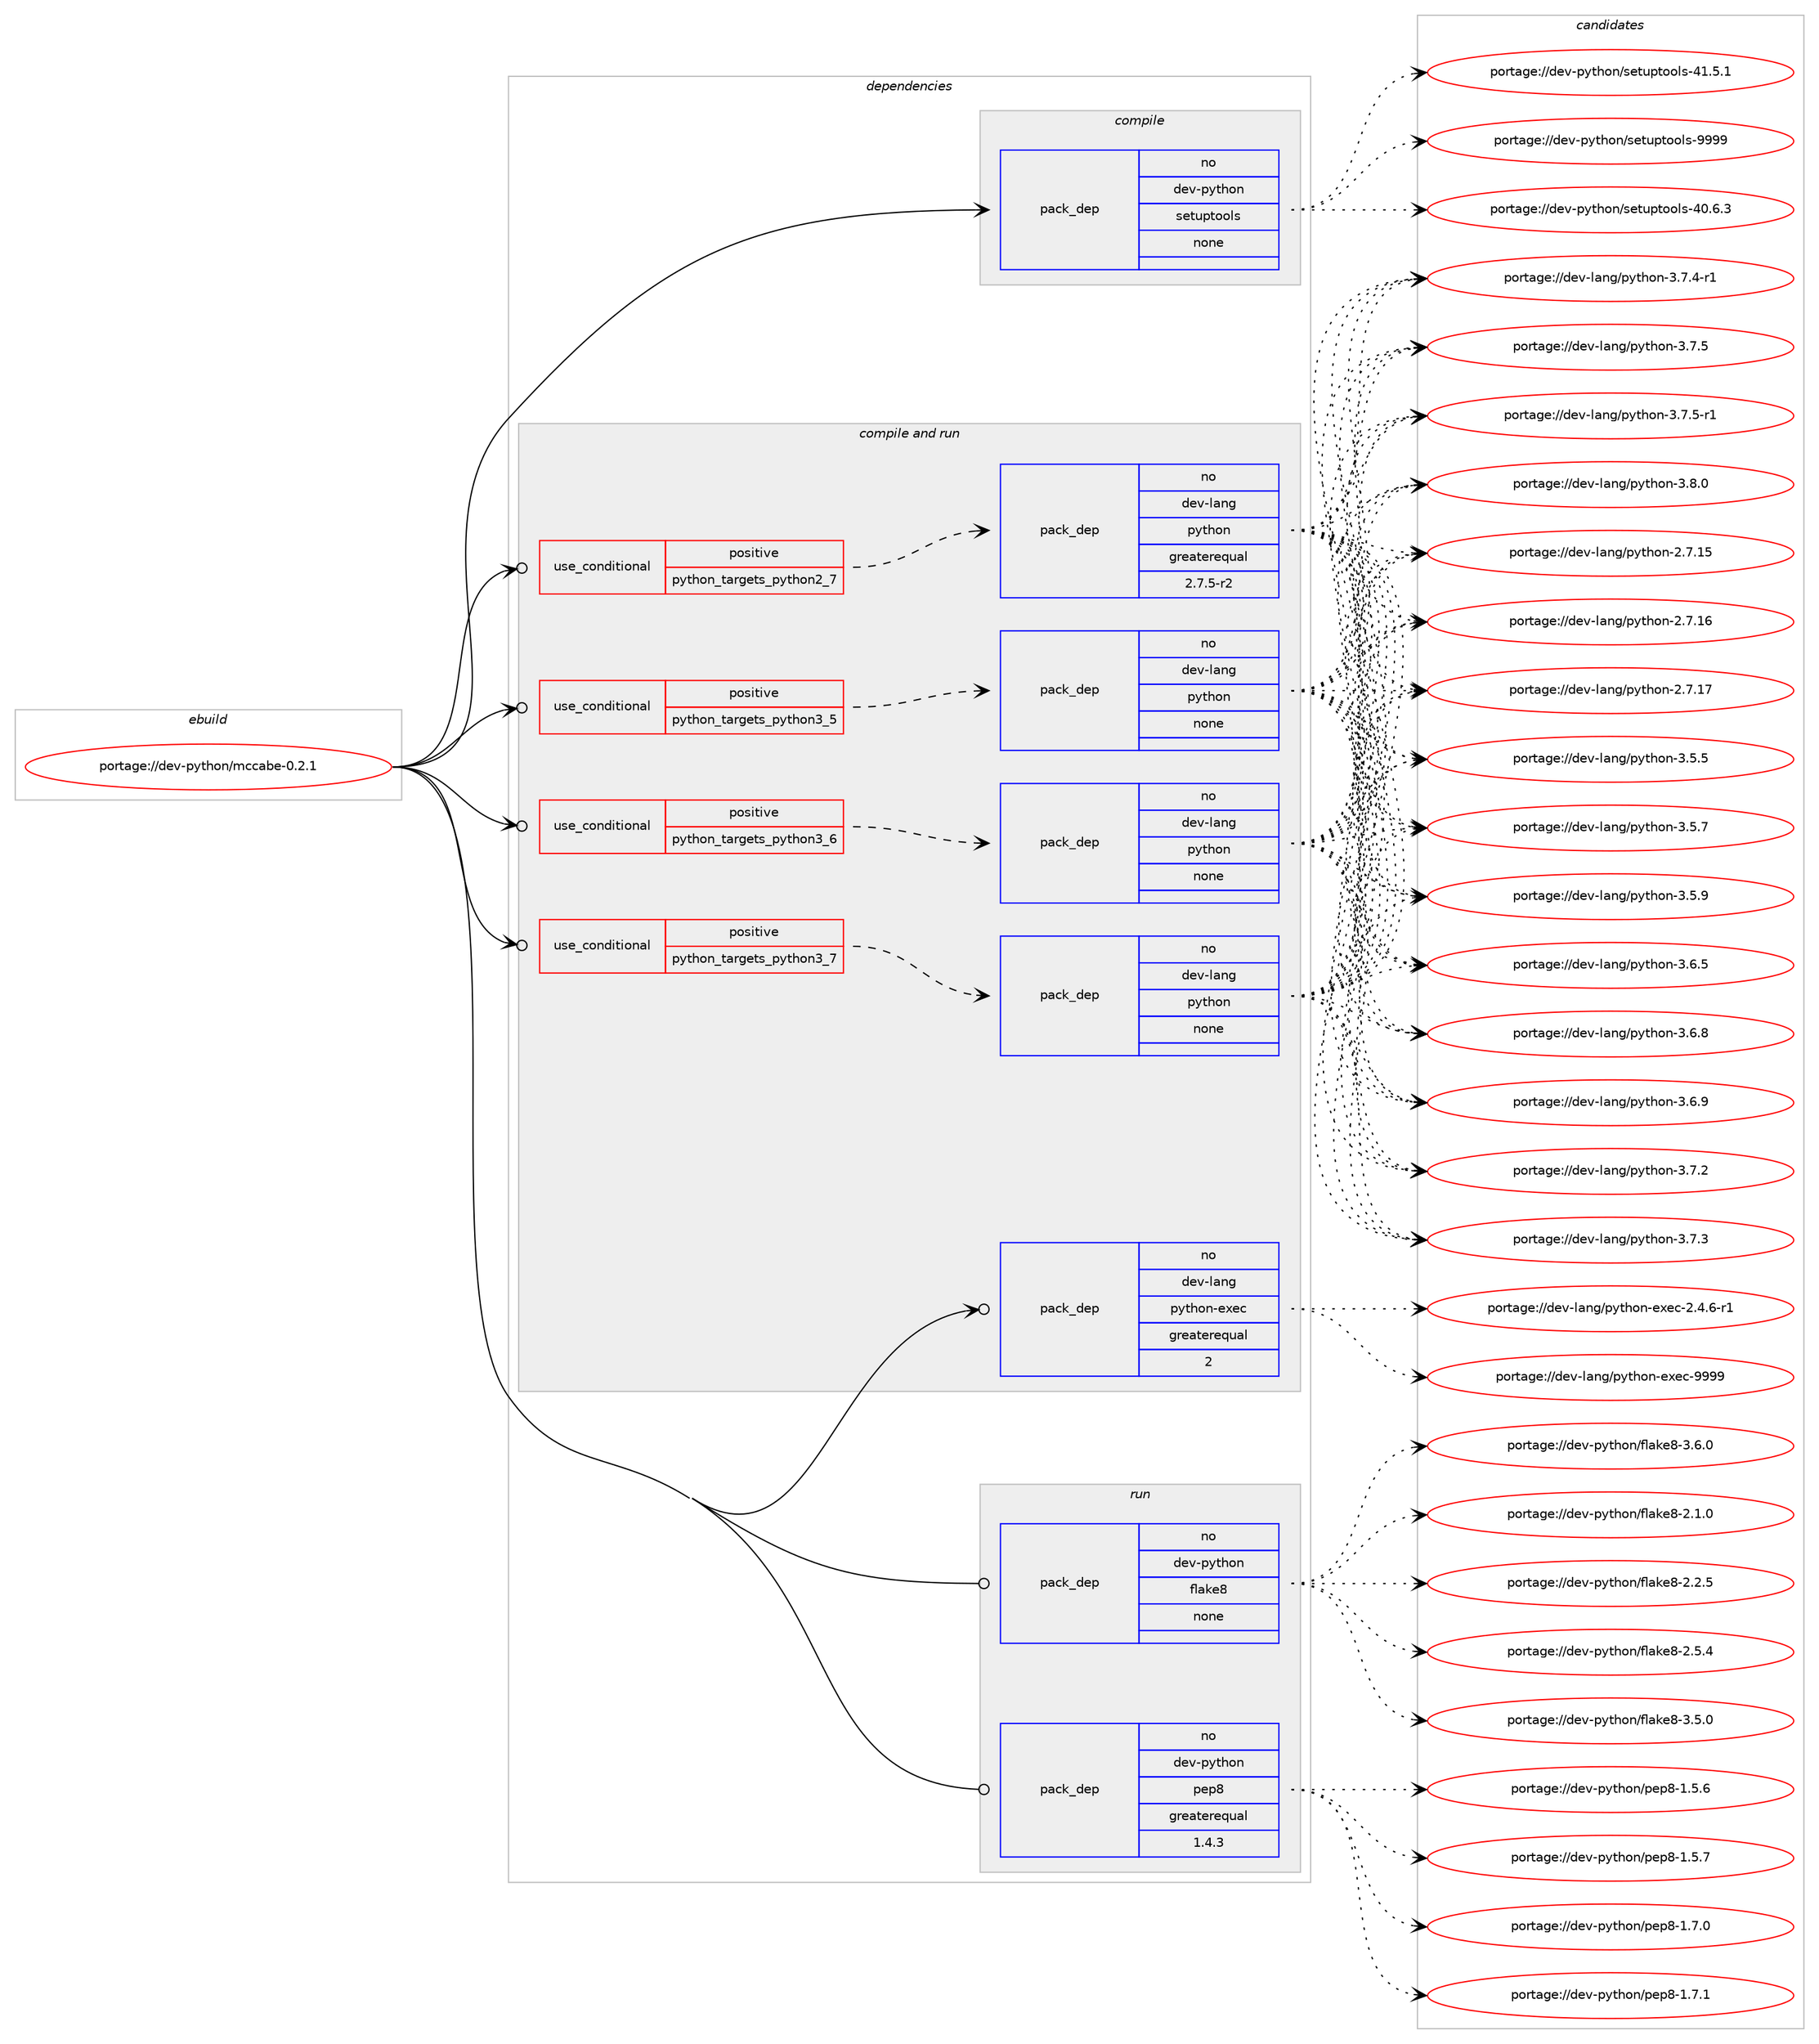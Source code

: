 digraph prolog {

# *************
# Graph options
# *************

newrank=true;
concentrate=true;
compound=true;
graph [rankdir=LR,fontname=Helvetica,fontsize=10,ranksep=1.5];#, ranksep=2.5, nodesep=0.2];
edge  [arrowhead=vee];
node  [fontname=Helvetica,fontsize=10];

# **********
# The ebuild
# **********

subgraph cluster_leftcol {
color=gray;
rank=same;
label=<<i>ebuild</i>>;
id [label="portage://dev-python/mccabe-0.2.1", color=red, width=4, href="../dev-python/mccabe-0.2.1.svg"];
}

# ****************
# The dependencies
# ****************

subgraph cluster_midcol {
color=gray;
label=<<i>dependencies</i>>;
subgraph cluster_compile {
fillcolor="#eeeeee";
style=filled;
label=<<i>compile</i>>;
subgraph pack114198 {
dependency149210 [label=<<TABLE BORDER="0" CELLBORDER="1" CELLSPACING="0" CELLPADDING="4" WIDTH="220"><TR><TD ROWSPAN="6" CELLPADDING="30">pack_dep</TD></TR><TR><TD WIDTH="110">no</TD></TR><TR><TD>dev-python</TD></TR><TR><TD>setuptools</TD></TR><TR><TD>none</TD></TR><TR><TD></TD></TR></TABLE>>, shape=none, color=blue];
}
id:e -> dependency149210:w [weight=20,style="solid",arrowhead="vee"];
}
subgraph cluster_compileandrun {
fillcolor="#eeeeee";
style=filled;
label=<<i>compile and run</i>>;
subgraph cond31686 {
dependency149211 [label=<<TABLE BORDER="0" CELLBORDER="1" CELLSPACING="0" CELLPADDING="4"><TR><TD ROWSPAN="3" CELLPADDING="10">use_conditional</TD></TR><TR><TD>positive</TD></TR><TR><TD>python_targets_python2_7</TD></TR></TABLE>>, shape=none, color=red];
subgraph pack114199 {
dependency149212 [label=<<TABLE BORDER="0" CELLBORDER="1" CELLSPACING="0" CELLPADDING="4" WIDTH="220"><TR><TD ROWSPAN="6" CELLPADDING="30">pack_dep</TD></TR><TR><TD WIDTH="110">no</TD></TR><TR><TD>dev-lang</TD></TR><TR><TD>python</TD></TR><TR><TD>greaterequal</TD></TR><TR><TD>2.7.5-r2</TD></TR></TABLE>>, shape=none, color=blue];
}
dependency149211:e -> dependency149212:w [weight=20,style="dashed",arrowhead="vee"];
}
id:e -> dependency149211:w [weight=20,style="solid",arrowhead="odotvee"];
subgraph cond31687 {
dependency149213 [label=<<TABLE BORDER="0" CELLBORDER="1" CELLSPACING="0" CELLPADDING="4"><TR><TD ROWSPAN="3" CELLPADDING="10">use_conditional</TD></TR><TR><TD>positive</TD></TR><TR><TD>python_targets_python3_5</TD></TR></TABLE>>, shape=none, color=red];
subgraph pack114200 {
dependency149214 [label=<<TABLE BORDER="0" CELLBORDER="1" CELLSPACING="0" CELLPADDING="4" WIDTH="220"><TR><TD ROWSPAN="6" CELLPADDING="30">pack_dep</TD></TR><TR><TD WIDTH="110">no</TD></TR><TR><TD>dev-lang</TD></TR><TR><TD>python</TD></TR><TR><TD>none</TD></TR><TR><TD></TD></TR></TABLE>>, shape=none, color=blue];
}
dependency149213:e -> dependency149214:w [weight=20,style="dashed",arrowhead="vee"];
}
id:e -> dependency149213:w [weight=20,style="solid",arrowhead="odotvee"];
subgraph cond31688 {
dependency149215 [label=<<TABLE BORDER="0" CELLBORDER="1" CELLSPACING="0" CELLPADDING="4"><TR><TD ROWSPAN="3" CELLPADDING="10">use_conditional</TD></TR><TR><TD>positive</TD></TR><TR><TD>python_targets_python3_6</TD></TR></TABLE>>, shape=none, color=red];
subgraph pack114201 {
dependency149216 [label=<<TABLE BORDER="0" CELLBORDER="1" CELLSPACING="0" CELLPADDING="4" WIDTH="220"><TR><TD ROWSPAN="6" CELLPADDING="30">pack_dep</TD></TR><TR><TD WIDTH="110">no</TD></TR><TR><TD>dev-lang</TD></TR><TR><TD>python</TD></TR><TR><TD>none</TD></TR><TR><TD></TD></TR></TABLE>>, shape=none, color=blue];
}
dependency149215:e -> dependency149216:w [weight=20,style="dashed",arrowhead="vee"];
}
id:e -> dependency149215:w [weight=20,style="solid",arrowhead="odotvee"];
subgraph cond31689 {
dependency149217 [label=<<TABLE BORDER="0" CELLBORDER="1" CELLSPACING="0" CELLPADDING="4"><TR><TD ROWSPAN="3" CELLPADDING="10">use_conditional</TD></TR><TR><TD>positive</TD></TR><TR><TD>python_targets_python3_7</TD></TR></TABLE>>, shape=none, color=red];
subgraph pack114202 {
dependency149218 [label=<<TABLE BORDER="0" CELLBORDER="1" CELLSPACING="0" CELLPADDING="4" WIDTH="220"><TR><TD ROWSPAN="6" CELLPADDING="30">pack_dep</TD></TR><TR><TD WIDTH="110">no</TD></TR><TR><TD>dev-lang</TD></TR><TR><TD>python</TD></TR><TR><TD>none</TD></TR><TR><TD></TD></TR></TABLE>>, shape=none, color=blue];
}
dependency149217:e -> dependency149218:w [weight=20,style="dashed",arrowhead="vee"];
}
id:e -> dependency149217:w [weight=20,style="solid",arrowhead="odotvee"];
subgraph pack114203 {
dependency149219 [label=<<TABLE BORDER="0" CELLBORDER="1" CELLSPACING="0" CELLPADDING="4" WIDTH="220"><TR><TD ROWSPAN="6" CELLPADDING="30">pack_dep</TD></TR><TR><TD WIDTH="110">no</TD></TR><TR><TD>dev-lang</TD></TR><TR><TD>python-exec</TD></TR><TR><TD>greaterequal</TD></TR><TR><TD>2</TD></TR></TABLE>>, shape=none, color=blue];
}
id:e -> dependency149219:w [weight=20,style="solid",arrowhead="odotvee"];
}
subgraph cluster_run {
fillcolor="#eeeeee";
style=filled;
label=<<i>run</i>>;
subgraph pack114204 {
dependency149220 [label=<<TABLE BORDER="0" CELLBORDER="1" CELLSPACING="0" CELLPADDING="4" WIDTH="220"><TR><TD ROWSPAN="6" CELLPADDING="30">pack_dep</TD></TR><TR><TD WIDTH="110">no</TD></TR><TR><TD>dev-python</TD></TR><TR><TD>flake8</TD></TR><TR><TD>none</TD></TR><TR><TD></TD></TR></TABLE>>, shape=none, color=blue];
}
id:e -> dependency149220:w [weight=20,style="solid",arrowhead="odot"];
subgraph pack114205 {
dependency149221 [label=<<TABLE BORDER="0" CELLBORDER="1" CELLSPACING="0" CELLPADDING="4" WIDTH="220"><TR><TD ROWSPAN="6" CELLPADDING="30">pack_dep</TD></TR><TR><TD WIDTH="110">no</TD></TR><TR><TD>dev-python</TD></TR><TR><TD>pep8</TD></TR><TR><TD>greaterequal</TD></TR><TR><TD>1.4.3</TD></TR></TABLE>>, shape=none, color=blue];
}
id:e -> dependency149221:w [weight=20,style="solid",arrowhead="odot"];
}
}

# **************
# The candidates
# **************

subgraph cluster_choices {
rank=same;
color=gray;
label=<<i>candidates</i>>;

subgraph choice114198 {
color=black;
nodesep=1;
choiceportage100101118451121211161041111104711510111611711211611111110811545524846544651 [label="portage://dev-python/setuptools-40.6.3", color=red, width=4,href="../dev-python/setuptools-40.6.3.svg"];
choiceportage100101118451121211161041111104711510111611711211611111110811545524946534649 [label="portage://dev-python/setuptools-41.5.1", color=red, width=4,href="../dev-python/setuptools-41.5.1.svg"];
choiceportage10010111845112121116104111110471151011161171121161111111081154557575757 [label="portage://dev-python/setuptools-9999", color=red, width=4,href="../dev-python/setuptools-9999.svg"];
dependency149210:e -> choiceportage100101118451121211161041111104711510111611711211611111110811545524846544651:w [style=dotted,weight="100"];
dependency149210:e -> choiceportage100101118451121211161041111104711510111611711211611111110811545524946534649:w [style=dotted,weight="100"];
dependency149210:e -> choiceportage10010111845112121116104111110471151011161171121161111111081154557575757:w [style=dotted,weight="100"];
}
subgraph choice114199 {
color=black;
nodesep=1;
choiceportage10010111845108971101034711212111610411111045504655464953 [label="portage://dev-lang/python-2.7.15", color=red, width=4,href="../dev-lang/python-2.7.15.svg"];
choiceportage10010111845108971101034711212111610411111045504655464954 [label="portage://dev-lang/python-2.7.16", color=red, width=4,href="../dev-lang/python-2.7.16.svg"];
choiceportage10010111845108971101034711212111610411111045504655464955 [label="portage://dev-lang/python-2.7.17", color=red, width=4,href="../dev-lang/python-2.7.17.svg"];
choiceportage100101118451089711010347112121116104111110455146534653 [label="portage://dev-lang/python-3.5.5", color=red, width=4,href="../dev-lang/python-3.5.5.svg"];
choiceportage100101118451089711010347112121116104111110455146534655 [label="portage://dev-lang/python-3.5.7", color=red, width=4,href="../dev-lang/python-3.5.7.svg"];
choiceportage100101118451089711010347112121116104111110455146534657 [label="portage://dev-lang/python-3.5.9", color=red, width=4,href="../dev-lang/python-3.5.9.svg"];
choiceportage100101118451089711010347112121116104111110455146544653 [label="portage://dev-lang/python-3.6.5", color=red, width=4,href="../dev-lang/python-3.6.5.svg"];
choiceportage100101118451089711010347112121116104111110455146544656 [label="portage://dev-lang/python-3.6.8", color=red, width=4,href="../dev-lang/python-3.6.8.svg"];
choiceportage100101118451089711010347112121116104111110455146544657 [label="portage://dev-lang/python-3.6.9", color=red, width=4,href="../dev-lang/python-3.6.9.svg"];
choiceportage100101118451089711010347112121116104111110455146554650 [label="portage://dev-lang/python-3.7.2", color=red, width=4,href="../dev-lang/python-3.7.2.svg"];
choiceportage100101118451089711010347112121116104111110455146554651 [label="portage://dev-lang/python-3.7.3", color=red, width=4,href="../dev-lang/python-3.7.3.svg"];
choiceportage1001011184510897110103471121211161041111104551465546524511449 [label="portage://dev-lang/python-3.7.4-r1", color=red, width=4,href="../dev-lang/python-3.7.4-r1.svg"];
choiceportage100101118451089711010347112121116104111110455146554653 [label="portage://dev-lang/python-3.7.5", color=red, width=4,href="../dev-lang/python-3.7.5.svg"];
choiceportage1001011184510897110103471121211161041111104551465546534511449 [label="portage://dev-lang/python-3.7.5-r1", color=red, width=4,href="../dev-lang/python-3.7.5-r1.svg"];
choiceportage100101118451089711010347112121116104111110455146564648 [label="portage://dev-lang/python-3.8.0", color=red, width=4,href="../dev-lang/python-3.8.0.svg"];
dependency149212:e -> choiceportage10010111845108971101034711212111610411111045504655464953:w [style=dotted,weight="100"];
dependency149212:e -> choiceportage10010111845108971101034711212111610411111045504655464954:w [style=dotted,weight="100"];
dependency149212:e -> choiceportage10010111845108971101034711212111610411111045504655464955:w [style=dotted,weight="100"];
dependency149212:e -> choiceportage100101118451089711010347112121116104111110455146534653:w [style=dotted,weight="100"];
dependency149212:e -> choiceportage100101118451089711010347112121116104111110455146534655:w [style=dotted,weight="100"];
dependency149212:e -> choiceportage100101118451089711010347112121116104111110455146534657:w [style=dotted,weight="100"];
dependency149212:e -> choiceportage100101118451089711010347112121116104111110455146544653:w [style=dotted,weight="100"];
dependency149212:e -> choiceportage100101118451089711010347112121116104111110455146544656:w [style=dotted,weight="100"];
dependency149212:e -> choiceportage100101118451089711010347112121116104111110455146544657:w [style=dotted,weight="100"];
dependency149212:e -> choiceportage100101118451089711010347112121116104111110455146554650:w [style=dotted,weight="100"];
dependency149212:e -> choiceportage100101118451089711010347112121116104111110455146554651:w [style=dotted,weight="100"];
dependency149212:e -> choiceportage1001011184510897110103471121211161041111104551465546524511449:w [style=dotted,weight="100"];
dependency149212:e -> choiceportage100101118451089711010347112121116104111110455146554653:w [style=dotted,weight="100"];
dependency149212:e -> choiceportage1001011184510897110103471121211161041111104551465546534511449:w [style=dotted,weight="100"];
dependency149212:e -> choiceportage100101118451089711010347112121116104111110455146564648:w [style=dotted,weight="100"];
}
subgraph choice114200 {
color=black;
nodesep=1;
choiceportage10010111845108971101034711212111610411111045504655464953 [label="portage://dev-lang/python-2.7.15", color=red, width=4,href="../dev-lang/python-2.7.15.svg"];
choiceportage10010111845108971101034711212111610411111045504655464954 [label="portage://dev-lang/python-2.7.16", color=red, width=4,href="../dev-lang/python-2.7.16.svg"];
choiceportage10010111845108971101034711212111610411111045504655464955 [label="portage://dev-lang/python-2.7.17", color=red, width=4,href="../dev-lang/python-2.7.17.svg"];
choiceportage100101118451089711010347112121116104111110455146534653 [label="portage://dev-lang/python-3.5.5", color=red, width=4,href="../dev-lang/python-3.5.5.svg"];
choiceportage100101118451089711010347112121116104111110455146534655 [label="portage://dev-lang/python-3.5.7", color=red, width=4,href="../dev-lang/python-3.5.7.svg"];
choiceportage100101118451089711010347112121116104111110455146534657 [label="portage://dev-lang/python-3.5.9", color=red, width=4,href="../dev-lang/python-3.5.9.svg"];
choiceportage100101118451089711010347112121116104111110455146544653 [label="portage://dev-lang/python-3.6.5", color=red, width=4,href="../dev-lang/python-3.6.5.svg"];
choiceportage100101118451089711010347112121116104111110455146544656 [label="portage://dev-lang/python-3.6.8", color=red, width=4,href="../dev-lang/python-3.6.8.svg"];
choiceportage100101118451089711010347112121116104111110455146544657 [label="portage://dev-lang/python-3.6.9", color=red, width=4,href="../dev-lang/python-3.6.9.svg"];
choiceportage100101118451089711010347112121116104111110455146554650 [label="portage://dev-lang/python-3.7.2", color=red, width=4,href="../dev-lang/python-3.7.2.svg"];
choiceportage100101118451089711010347112121116104111110455146554651 [label="portage://dev-lang/python-3.7.3", color=red, width=4,href="../dev-lang/python-3.7.3.svg"];
choiceportage1001011184510897110103471121211161041111104551465546524511449 [label="portage://dev-lang/python-3.7.4-r1", color=red, width=4,href="../dev-lang/python-3.7.4-r1.svg"];
choiceportage100101118451089711010347112121116104111110455146554653 [label="portage://dev-lang/python-3.7.5", color=red, width=4,href="../dev-lang/python-3.7.5.svg"];
choiceportage1001011184510897110103471121211161041111104551465546534511449 [label="portage://dev-lang/python-3.7.5-r1", color=red, width=4,href="../dev-lang/python-3.7.5-r1.svg"];
choiceportage100101118451089711010347112121116104111110455146564648 [label="portage://dev-lang/python-3.8.0", color=red, width=4,href="../dev-lang/python-3.8.0.svg"];
dependency149214:e -> choiceportage10010111845108971101034711212111610411111045504655464953:w [style=dotted,weight="100"];
dependency149214:e -> choiceportage10010111845108971101034711212111610411111045504655464954:w [style=dotted,weight="100"];
dependency149214:e -> choiceportage10010111845108971101034711212111610411111045504655464955:w [style=dotted,weight="100"];
dependency149214:e -> choiceportage100101118451089711010347112121116104111110455146534653:w [style=dotted,weight="100"];
dependency149214:e -> choiceportage100101118451089711010347112121116104111110455146534655:w [style=dotted,weight="100"];
dependency149214:e -> choiceportage100101118451089711010347112121116104111110455146534657:w [style=dotted,weight="100"];
dependency149214:e -> choiceportage100101118451089711010347112121116104111110455146544653:w [style=dotted,weight="100"];
dependency149214:e -> choiceportage100101118451089711010347112121116104111110455146544656:w [style=dotted,weight="100"];
dependency149214:e -> choiceportage100101118451089711010347112121116104111110455146544657:w [style=dotted,weight="100"];
dependency149214:e -> choiceportage100101118451089711010347112121116104111110455146554650:w [style=dotted,weight="100"];
dependency149214:e -> choiceportage100101118451089711010347112121116104111110455146554651:w [style=dotted,weight="100"];
dependency149214:e -> choiceportage1001011184510897110103471121211161041111104551465546524511449:w [style=dotted,weight="100"];
dependency149214:e -> choiceportage100101118451089711010347112121116104111110455146554653:w [style=dotted,weight="100"];
dependency149214:e -> choiceportage1001011184510897110103471121211161041111104551465546534511449:w [style=dotted,weight="100"];
dependency149214:e -> choiceportage100101118451089711010347112121116104111110455146564648:w [style=dotted,weight="100"];
}
subgraph choice114201 {
color=black;
nodesep=1;
choiceportage10010111845108971101034711212111610411111045504655464953 [label="portage://dev-lang/python-2.7.15", color=red, width=4,href="../dev-lang/python-2.7.15.svg"];
choiceportage10010111845108971101034711212111610411111045504655464954 [label="portage://dev-lang/python-2.7.16", color=red, width=4,href="../dev-lang/python-2.7.16.svg"];
choiceportage10010111845108971101034711212111610411111045504655464955 [label="portage://dev-lang/python-2.7.17", color=red, width=4,href="../dev-lang/python-2.7.17.svg"];
choiceportage100101118451089711010347112121116104111110455146534653 [label="portage://dev-lang/python-3.5.5", color=red, width=4,href="../dev-lang/python-3.5.5.svg"];
choiceportage100101118451089711010347112121116104111110455146534655 [label="portage://dev-lang/python-3.5.7", color=red, width=4,href="../dev-lang/python-3.5.7.svg"];
choiceportage100101118451089711010347112121116104111110455146534657 [label="portage://dev-lang/python-3.5.9", color=red, width=4,href="../dev-lang/python-3.5.9.svg"];
choiceportage100101118451089711010347112121116104111110455146544653 [label="portage://dev-lang/python-3.6.5", color=red, width=4,href="../dev-lang/python-3.6.5.svg"];
choiceportage100101118451089711010347112121116104111110455146544656 [label="portage://dev-lang/python-3.6.8", color=red, width=4,href="../dev-lang/python-3.6.8.svg"];
choiceportage100101118451089711010347112121116104111110455146544657 [label="portage://dev-lang/python-3.6.9", color=red, width=4,href="../dev-lang/python-3.6.9.svg"];
choiceportage100101118451089711010347112121116104111110455146554650 [label="portage://dev-lang/python-3.7.2", color=red, width=4,href="../dev-lang/python-3.7.2.svg"];
choiceportage100101118451089711010347112121116104111110455146554651 [label="portage://dev-lang/python-3.7.3", color=red, width=4,href="../dev-lang/python-3.7.3.svg"];
choiceportage1001011184510897110103471121211161041111104551465546524511449 [label="portage://dev-lang/python-3.7.4-r1", color=red, width=4,href="../dev-lang/python-3.7.4-r1.svg"];
choiceportage100101118451089711010347112121116104111110455146554653 [label="portage://dev-lang/python-3.7.5", color=red, width=4,href="../dev-lang/python-3.7.5.svg"];
choiceportage1001011184510897110103471121211161041111104551465546534511449 [label="portage://dev-lang/python-3.7.5-r1", color=red, width=4,href="../dev-lang/python-3.7.5-r1.svg"];
choiceportage100101118451089711010347112121116104111110455146564648 [label="portage://dev-lang/python-3.8.0", color=red, width=4,href="../dev-lang/python-3.8.0.svg"];
dependency149216:e -> choiceportage10010111845108971101034711212111610411111045504655464953:w [style=dotted,weight="100"];
dependency149216:e -> choiceportage10010111845108971101034711212111610411111045504655464954:w [style=dotted,weight="100"];
dependency149216:e -> choiceportage10010111845108971101034711212111610411111045504655464955:w [style=dotted,weight="100"];
dependency149216:e -> choiceportage100101118451089711010347112121116104111110455146534653:w [style=dotted,weight="100"];
dependency149216:e -> choiceportage100101118451089711010347112121116104111110455146534655:w [style=dotted,weight="100"];
dependency149216:e -> choiceportage100101118451089711010347112121116104111110455146534657:w [style=dotted,weight="100"];
dependency149216:e -> choiceportage100101118451089711010347112121116104111110455146544653:w [style=dotted,weight="100"];
dependency149216:e -> choiceportage100101118451089711010347112121116104111110455146544656:w [style=dotted,weight="100"];
dependency149216:e -> choiceportage100101118451089711010347112121116104111110455146544657:w [style=dotted,weight="100"];
dependency149216:e -> choiceportage100101118451089711010347112121116104111110455146554650:w [style=dotted,weight="100"];
dependency149216:e -> choiceportage100101118451089711010347112121116104111110455146554651:w [style=dotted,weight="100"];
dependency149216:e -> choiceportage1001011184510897110103471121211161041111104551465546524511449:w [style=dotted,weight="100"];
dependency149216:e -> choiceportage100101118451089711010347112121116104111110455146554653:w [style=dotted,weight="100"];
dependency149216:e -> choiceportage1001011184510897110103471121211161041111104551465546534511449:w [style=dotted,weight="100"];
dependency149216:e -> choiceportage100101118451089711010347112121116104111110455146564648:w [style=dotted,weight="100"];
}
subgraph choice114202 {
color=black;
nodesep=1;
choiceportage10010111845108971101034711212111610411111045504655464953 [label="portage://dev-lang/python-2.7.15", color=red, width=4,href="../dev-lang/python-2.7.15.svg"];
choiceportage10010111845108971101034711212111610411111045504655464954 [label="portage://dev-lang/python-2.7.16", color=red, width=4,href="../dev-lang/python-2.7.16.svg"];
choiceportage10010111845108971101034711212111610411111045504655464955 [label="portage://dev-lang/python-2.7.17", color=red, width=4,href="../dev-lang/python-2.7.17.svg"];
choiceportage100101118451089711010347112121116104111110455146534653 [label="portage://dev-lang/python-3.5.5", color=red, width=4,href="../dev-lang/python-3.5.5.svg"];
choiceportage100101118451089711010347112121116104111110455146534655 [label="portage://dev-lang/python-3.5.7", color=red, width=4,href="../dev-lang/python-3.5.7.svg"];
choiceportage100101118451089711010347112121116104111110455146534657 [label="portage://dev-lang/python-3.5.9", color=red, width=4,href="../dev-lang/python-3.5.9.svg"];
choiceportage100101118451089711010347112121116104111110455146544653 [label="portage://dev-lang/python-3.6.5", color=red, width=4,href="../dev-lang/python-3.6.5.svg"];
choiceportage100101118451089711010347112121116104111110455146544656 [label="portage://dev-lang/python-3.6.8", color=red, width=4,href="../dev-lang/python-3.6.8.svg"];
choiceportage100101118451089711010347112121116104111110455146544657 [label="portage://dev-lang/python-3.6.9", color=red, width=4,href="../dev-lang/python-3.6.9.svg"];
choiceportage100101118451089711010347112121116104111110455146554650 [label="portage://dev-lang/python-3.7.2", color=red, width=4,href="../dev-lang/python-3.7.2.svg"];
choiceportage100101118451089711010347112121116104111110455146554651 [label="portage://dev-lang/python-3.7.3", color=red, width=4,href="../dev-lang/python-3.7.3.svg"];
choiceportage1001011184510897110103471121211161041111104551465546524511449 [label="portage://dev-lang/python-3.7.4-r1", color=red, width=4,href="../dev-lang/python-3.7.4-r1.svg"];
choiceportage100101118451089711010347112121116104111110455146554653 [label="portage://dev-lang/python-3.7.5", color=red, width=4,href="../dev-lang/python-3.7.5.svg"];
choiceportage1001011184510897110103471121211161041111104551465546534511449 [label="portage://dev-lang/python-3.7.5-r1", color=red, width=4,href="../dev-lang/python-3.7.5-r1.svg"];
choiceportage100101118451089711010347112121116104111110455146564648 [label="portage://dev-lang/python-3.8.0", color=red, width=4,href="../dev-lang/python-3.8.0.svg"];
dependency149218:e -> choiceportage10010111845108971101034711212111610411111045504655464953:w [style=dotted,weight="100"];
dependency149218:e -> choiceportage10010111845108971101034711212111610411111045504655464954:w [style=dotted,weight="100"];
dependency149218:e -> choiceportage10010111845108971101034711212111610411111045504655464955:w [style=dotted,weight="100"];
dependency149218:e -> choiceportage100101118451089711010347112121116104111110455146534653:w [style=dotted,weight="100"];
dependency149218:e -> choiceportage100101118451089711010347112121116104111110455146534655:w [style=dotted,weight="100"];
dependency149218:e -> choiceportage100101118451089711010347112121116104111110455146534657:w [style=dotted,weight="100"];
dependency149218:e -> choiceportage100101118451089711010347112121116104111110455146544653:w [style=dotted,weight="100"];
dependency149218:e -> choiceportage100101118451089711010347112121116104111110455146544656:w [style=dotted,weight="100"];
dependency149218:e -> choiceportage100101118451089711010347112121116104111110455146544657:w [style=dotted,weight="100"];
dependency149218:e -> choiceportage100101118451089711010347112121116104111110455146554650:w [style=dotted,weight="100"];
dependency149218:e -> choiceportage100101118451089711010347112121116104111110455146554651:w [style=dotted,weight="100"];
dependency149218:e -> choiceportage1001011184510897110103471121211161041111104551465546524511449:w [style=dotted,weight="100"];
dependency149218:e -> choiceportage100101118451089711010347112121116104111110455146554653:w [style=dotted,weight="100"];
dependency149218:e -> choiceportage1001011184510897110103471121211161041111104551465546534511449:w [style=dotted,weight="100"];
dependency149218:e -> choiceportage100101118451089711010347112121116104111110455146564648:w [style=dotted,weight="100"];
}
subgraph choice114203 {
color=black;
nodesep=1;
choiceportage10010111845108971101034711212111610411111045101120101994550465246544511449 [label="portage://dev-lang/python-exec-2.4.6-r1", color=red, width=4,href="../dev-lang/python-exec-2.4.6-r1.svg"];
choiceportage10010111845108971101034711212111610411111045101120101994557575757 [label="portage://dev-lang/python-exec-9999", color=red, width=4,href="../dev-lang/python-exec-9999.svg"];
dependency149219:e -> choiceportage10010111845108971101034711212111610411111045101120101994550465246544511449:w [style=dotted,weight="100"];
dependency149219:e -> choiceportage10010111845108971101034711212111610411111045101120101994557575757:w [style=dotted,weight="100"];
}
subgraph choice114204 {
color=black;
nodesep=1;
choiceportage10010111845112121116104111110471021089710710156455046494648 [label="portage://dev-python/flake8-2.1.0", color=red, width=4,href="../dev-python/flake8-2.1.0.svg"];
choiceportage10010111845112121116104111110471021089710710156455046504653 [label="portage://dev-python/flake8-2.2.5", color=red, width=4,href="../dev-python/flake8-2.2.5.svg"];
choiceportage10010111845112121116104111110471021089710710156455046534652 [label="portage://dev-python/flake8-2.5.4", color=red, width=4,href="../dev-python/flake8-2.5.4.svg"];
choiceportage10010111845112121116104111110471021089710710156455146534648 [label="portage://dev-python/flake8-3.5.0", color=red, width=4,href="../dev-python/flake8-3.5.0.svg"];
choiceportage10010111845112121116104111110471021089710710156455146544648 [label="portage://dev-python/flake8-3.6.0", color=red, width=4,href="../dev-python/flake8-3.6.0.svg"];
dependency149220:e -> choiceportage10010111845112121116104111110471021089710710156455046494648:w [style=dotted,weight="100"];
dependency149220:e -> choiceportage10010111845112121116104111110471021089710710156455046504653:w [style=dotted,weight="100"];
dependency149220:e -> choiceportage10010111845112121116104111110471021089710710156455046534652:w [style=dotted,weight="100"];
dependency149220:e -> choiceportage10010111845112121116104111110471021089710710156455146534648:w [style=dotted,weight="100"];
dependency149220:e -> choiceportage10010111845112121116104111110471021089710710156455146544648:w [style=dotted,weight="100"];
}
subgraph choice114205 {
color=black;
nodesep=1;
choiceportage100101118451121211161041111104711210111256454946534654 [label="portage://dev-python/pep8-1.5.6", color=red, width=4,href="../dev-python/pep8-1.5.6.svg"];
choiceportage100101118451121211161041111104711210111256454946534655 [label="portage://dev-python/pep8-1.5.7", color=red, width=4,href="../dev-python/pep8-1.5.7.svg"];
choiceportage100101118451121211161041111104711210111256454946554648 [label="portage://dev-python/pep8-1.7.0", color=red, width=4,href="../dev-python/pep8-1.7.0.svg"];
choiceportage100101118451121211161041111104711210111256454946554649 [label="portage://dev-python/pep8-1.7.1", color=red, width=4,href="../dev-python/pep8-1.7.1.svg"];
dependency149221:e -> choiceportage100101118451121211161041111104711210111256454946534654:w [style=dotted,weight="100"];
dependency149221:e -> choiceportage100101118451121211161041111104711210111256454946534655:w [style=dotted,weight="100"];
dependency149221:e -> choiceportage100101118451121211161041111104711210111256454946554648:w [style=dotted,weight="100"];
dependency149221:e -> choiceportage100101118451121211161041111104711210111256454946554649:w [style=dotted,weight="100"];
}
}

}
